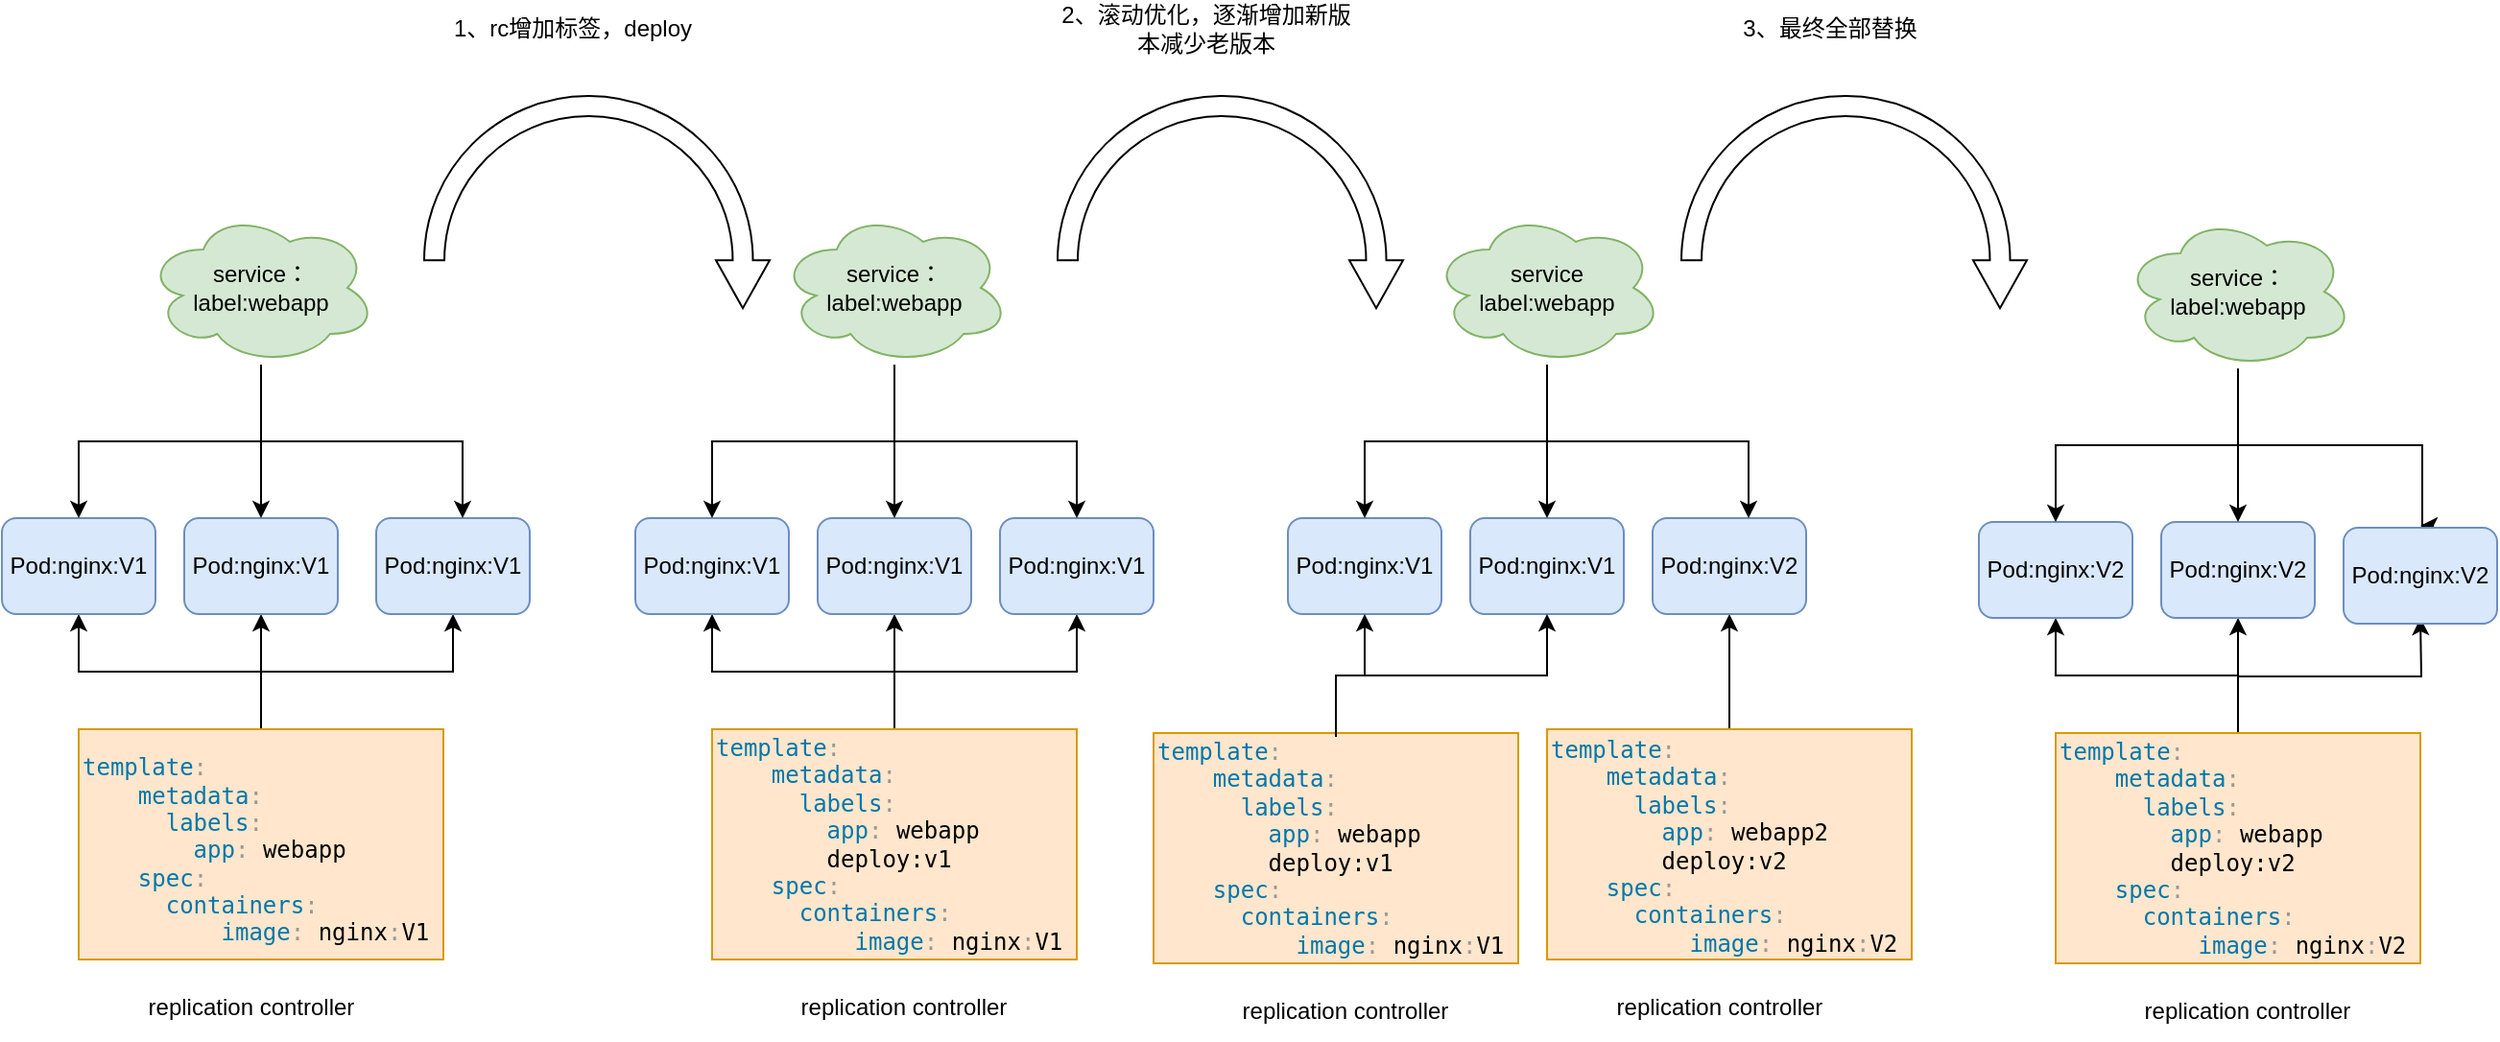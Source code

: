 <mxfile version="27.0.6">
  <diagram name="第 1 页" id="PcZX3PTZUjtZRj84sDk6">
    <mxGraphModel dx="1454" dy="936" grid="1" gridSize="10" guides="1" tooltips="1" connect="1" arrows="1" fold="1" page="0" pageScale="1" pageWidth="827" pageHeight="1169" math="0" shadow="0">
      <root>
        <mxCell id="0" />
        <mxCell id="1" parent="0" />
        <mxCell id="ffiExBi7iPwK-QHplg8S-1" style="edgeStyle=orthogonalEdgeStyle;rounded=0;orthogonalLoop=1;jettySize=auto;html=1;entryX=0.5;entryY=1;entryDx=0;entryDy=0;" edge="1" parent="1" source="ffiExBi7iPwK-QHplg8S-4" target="ffiExBi7iPwK-QHplg8S-7">
          <mxGeometry relative="1" as="geometry" />
        </mxCell>
        <mxCell id="ffiExBi7iPwK-QHplg8S-2" style="edgeStyle=orthogonalEdgeStyle;rounded=0;orthogonalLoop=1;jettySize=auto;html=1;entryX=0.5;entryY=1;entryDx=0;entryDy=0;" edge="1" parent="1" source="ffiExBi7iPwK-QHplg8S-4" target="ffiExBi7iPwK-QHplg8S-8">
          <mxGeometry relative="1" as="geometry" />
        </mxCell>
        <mxCell id="ffiExBi7iPwK-QHplg8S-3" style="edgeStyle=orthogonalEdgeStyle;rounded=0;orthogonalLoop=1;jettySize=auto;html=1;entryX=0.5;entryY=1;entryDx=0;entryDy=0;" edge="1" parent="1" source="ffiExBi7iPwK-QHplg8S-4" target="ffiExBi7iPwK-QHplg8S-9">
          <mxGeometry relative="1" as="geometry" />
        </mxCell>
        <mxCell id="ffiExBi7iPwK-QHplg8S-4" value="" style="rounded=0;whiteSpace=wrap;html=1;fillColor=#ffe6cc;strokeColor=#d79b00;" vertex="1" parent="1">
          <mxGeometry x="350" y="640" width="190" height="120" as="geometry" />
        </mxCell>
        <mxCell id="ffiExBi7iPwK-QHplg8S-5" value="replication controller" style="text;html=1;align=center;verticalAlign=middle;whiteSpace=wrap;rounded=0;" vertex="1" parent="1">
          <mxGeometry x="380" y="770" width="120" height="30" as="geometry" />
        </mxCell>
        <mxCell id="ffiExBi7iPwK-QHplg8S-6" value="&lt;font&gt;&lt;span style=&quot;box-sizing: border-box; text-wrap-style: initial; word-break: break-word; font-family: Consolas, Monaco, &amp;quot;Andale Mono&amp;quot;, &amp;quot;Ubuntu Mono&amp;quot;, monospace; white-space-collapse: preserve;&quot;&gt;&lt;span style=&quot;box-sizing: border-box; text-wrap-style: initial; word-break: break-word; color: rgb(0, 119, 170);&quot; class=&quot;token key&quot;&gt;template&lt;/span&gt;&lt;span style=&quot;box-sizing: border-box; text-wrap-style: initial; word-break: break-word; color: rgb(153, 153, 153);&quot; class=&quot;token&quot;&gt;:&lt;/span&gt;&lt;span style=&quot;box-sizing: border-box; text-wrap-style: initial; word-break: break-word;&quot;&gt;                 &lt;/span&gt;&lt;span style=&quot;box-sizing: border-box; text-wrap-style: initial; word-break: break-word;&quot;&gt;&lt;br&gt;&lt;/span&gt;&lt;/span&gt;&lt;span style=&quot;box-sizing: border-box; text-wrap-style: initial; word-break: break-word; font-family: Consolas, Monaco, &amp;quot;Andale Mono&amp;quot;, &amp;quot;Ubuntu Mono&amp;quot;, monospace; white-space-collapse: preserve;&quot;&gt;&lt;span style=&quot;box-sizing: border-box; text-wrap-style: initial; word-break: break-word;&quot;&gt;    &lt;/span&gt;&lt;span style=&quot;box-sizing: border-box; text-wrap-style: initial; word-break: break-word; color: rgb(0, 119, 170);&quot; class=&quot;token key&quot;&gt;metadata&lt;/span&gt;&lt;span style=&quot;box-sizing: border-box; text-wrap-style: initial; word-break: break-word; color: rgb(153, 153, 153);&quot; class=&quot;token&quot;&gt;:&lt;/span&gt;&lt;span style=&quot;box-sizing: border-box; text-wrap-style: initial; word-break: break-word;&quot;&gt;&lt;br&gt;&lt;/span&gt;&lt;/span&gt;&lt;span style=&quot;box-sizing: border-box; text-wrap-style: initial; word-break: break-word; font-family: Consolas, Monaco, &amp;quot;Andale Mono&amp;quot;, &amp;quot;Ubuntu Mono&amp;quot;, monospace; white-space-collapse: preserve;&quot;&gt;&lt;span style=&quot;box-sizing: border-box; text-wrap-style: initial; word-break: break-word;&quot;&gt;      &lt;/span&gt;&lt;span style=&quot;box-sizing: border-box; text-wrap-style: initial; word-break: break-word; color: rgb(0, 119, 170);&quot; data-spm-anchor-id=&quot;60902afd.2ef5001f.0.i4.655a3d33Okxrpd&quot; class=&quot;token key&quot;&gt;labels&lt;/span&gt;&lt;span style=&quot;box-sizing: border-box; text-wrap-style: initial; word-break: break-word; color: rgb(153, 153, 153);&quot; class=&quot;token&quot;&gt;:&lt;/span&gt;&lt;span style=&quot;box-sizing: border-box; text-wrap-style: initial; word-break: break-word;&quot;&gt;&lt;br&gt;&lt;/span&gt;&lt;/span&gt;&lt;span style=&quot;box-sizing: border-box; text-wrap-style: initial; word-break: break-word; font-family: Consolas, Monaco, &amp;quot;Andale Mono&amp;quot;, &amp;quot;Ubuntu Mono&amp;quot;, monospace; white-space-collapse: preserve;&quot;&gt;&lt;span style=&quot;box-sizing: border-box; text-wrap-style: initial; word-break: break-word;&quot;&gt;        &lt;/span&gt;&lt;span style=&quot;box-sizing: border-box; text-wrap-style: initial; word-break: break-word; color: rgb(0, 119, 170);&quot; class=&quot;token key&quot;&gt;app&lt;/span&gt;&lt;span style=&quot;box-sizing: border-box; text-wrap-style: initial; word-break: break-word; color: rgb(153, 153, 153);&quot; class=&quot;token&quot;&gt;:&lt;/span&gt;&lt;span style=&quot;box-sizing: border-box; text-wrap-style: initial; word-break: break-word;&quot;&gt; webapp       &lt;/span&gt;&lt;span style=&quot;box-sizing: border-box; text-wrap-style: initial; word-break: break-word;&quot;&gt;&lt;br&gt;&lt;/span&gt;&lt;/span&gt;&lt;span style=&quot;box-sizing: border-box; text-wrap-style: initial; word-break: break-word; font-family: Consolas, Monaco, &amp;quot;Andale Mono&amp;quot;, &amp;quot;Ubuntu Mono&amp;quot;, monospace; white-space-collapse: preserve;&quot;&gt;&lt;span style=&quot;box-sizing: border-box; text-wrap-style: initial; word-break: break-word;&quot;&gt;    &lt;/span&gt;&lt;span style=&quot;box-sizing: border-box; text-wrap-style: initial; word-break: break-word; color: rgb(0, 119, 170);&quot; class=&quot;token key&quot;&gt;spec&lt;/span&gt;&lt;span style=&quot;box-sizing: border-box; text-wrap-style: initial; word-break: break-word; color: rgb(153, 153, 153);&quot; class=&quot;token&quot;&gt;:&lt;/span&gt;&lt;span style=&quot;box-sizing: border-box; text-wrap-style: initial; word-break: break-word;&quot;&gt;&lt;br&gt;&lt;/span&gt;&lt;/span&gt;&lt;span style=&quot;box-sizing: border-box; text-wrap-style: initial; word-break: break-word; font-family: Consolas, Monaco, &amp;quot;Andale Mono&amp;quot;, &amp;quot;Ubuntu Mono&amp;quot;, monospace; white-space-collapse: preserve;&quot;&gt;&lt;span style=&quot;box-sizing: border-box; text-wrap-style: initial; word-break: break-word;&quot;&gt;      &lt;/span&gt;&lt;span style=&quot;box-sizing: border-box; text-wrap-style: initial; word-break: break-word; color: rgb(0, 119, 170);&quot; class=&quot;token key&quot;&gt;containers&lt;/span&gt;&lt;span style=&quot;box-sizing: border-box; text-wrap-style: initial; word-break: break-word; color: rgb(153, 153, 153);&quot; class=&quot;token&quot;&gt;:&lt;/span&gt;&lt;/span&gt;&lt;span style=&quot;box-sizing: border-box; text-wrap-style: initial; word-break: break-word; font-family: Consolas, Monaco, &amp;quot;Andale Mono&amp;quot;, &amp;quot;Ubuntu Mono&amp;quot;, monospace; white-space-collapse: preserve;&quot;&gt;&lt;span style=&quot;box-sizing: border-box; text-wrap-style: initial; word-break: break-word;&quot;&gt;&lt;br&gt;&lt;div style=&quot;&quot;&gt;&lt;span style=&quot;color: light-dark(rgb(0, 0, 0), rgb(255, 255, 255)); box-sizing: border-box; text-wrap-style: initial; word-break: break-word;&quot;&gt;          &lt;/span&gt;&lt;span style=&quot;box-sizing: border-box; text-wrap-style: initial; word-break: break-word; color: rgb(0, 119, 170);&quot; class=&quot;token key&quot;&gt;image&lt;/span&gt;&lt;span style=&quot;box-sizing: border-box; text-wrap-style: initial; word-break: break-word; color: rgb(153, 153, 153);&quot; class=&quot;token&quot;&gt;:&lt;/span&gt;&lt;span style=&quot;color: light-dark(rgb(0, 0, 0), rgb(255, 255, 255)); box-sizing: border-box; text-wrap-style: initial; word-break: break-word;&quot;&gt; nginx&lt;/span&gt;&lt;span style=&quot;box-sizing: border-box; text-wrap-style: initial; word-break: break-word; color: rgb(153, 153, 153);&quot; class=&quot;token&quot;&gt;:&lt;/span&gt;&lt;span style=&quot;color: light-dark(rgb(0, 0, 0), rgb(255, 255, 255)); box-sizing: border-box; text-wrap-style: initial; word-break: break-word;&quot;&gt;V1&lt;/span&gt;&lt;/div&gt;&lt;/span&gt;&lt;/span&gt;&lt;/font&gt;" style="text;html=1;align=left;verticalAlign=middle;whiteSpace=wrap;rounded=0;" vertex="1" parent="1">
          <mxGeometry x="350" y="645" width="190" height="115" as="geometry" />
        </mxCell>
        <mxCell id="ffiExBi7iPwK-QHplg8S-7" value="Pod:nginx:V1" style="rounded=1;whiteSpace=wrap;html=1;fillColor=#dae8fc;strokeColor=#6c8ebf;" vertex="1" parent="1">
          <mxGeometry x="310" y="530" width="80" height="50" as="geometry" />
        </mxCell>
        <mxCell id="ffiExBi7iPwK-QHplg8S-8" value="Pod:nginx:V1" style="rounded=1;whiteSpace=wrap;html=1;fillColor=#dae8fc;strokeColor=#6c8ebf;" vertex="1" parent="1">
          <mxGeometry x="405" y="530" width="80" height="50" as="geometry" />
        </mxCell>
        <mxCell id="ffiExBi7iPwK-QHplg8S-9" value="Pod:nginx:V1" style="rounded=1;whiteSpace=wrap;html=1;fillColor=#dae8fc;strokeColor=#6c8ebf;" vertex="1" parent="1">
          <mxGeometry x="505" y="530" width="80" height="50" as="geometry" />
        </mxCell>
        <mxCell id="ffiExBi7iPwK-QHplg8S-10" style="edgeStyle=orthogonalEdgeStyle;rounded=0;orthogonalLoop=1;jettySize=auto;html=1;entryX=0.5;entryY=0;entryDx=0;entryDy=0;" edge="1" parent="1" source="ffiExBi7iPwK-QHplg8S-13" target="ffiExBi7iPwK-QHplg8S-7">
          <mxGeometry relative="1" as="geometry" />
        </mxCell>
        <mxCell id="ffiExBi7iPwK-QHplg8S-11" style="edgeStyle=orthogonalEdgeStyle;rounded=0;orthogonalLoop=1;jettySize=auto;html=1;entryX=0.5;entryY=0;entryDx=0;entryDy=0;" edge="1" parent="1" source="ffiExBi7iPwK-QHplg8S-13" target="ffiExBi7iPwK-QHplg8S-8">
          <mxGeometry relative="1" as="geometry" />
        </mxCell>
        <mxCell id="ffiExBi7iPwK-QHplg8S-12" style="edgeStyle=orthogonalEdgeStyle;rounded=0;orthogonalLoop=1;jettySize=auto;html=1;" edge="1" parent="1" source="ffiExBi7iPwK-QHplg8S-13" target="ffiExBi7iPwK-QHplg8S-9">
          <mxGeometry relative="1" as="geometry">
            <Array as="points">
              <mxPoint x="445" y="490" />
              <mxPoint x="550" y="490" />
            </Array>
          </mxGeometry>
        </mxCell>
        <mxCell id="ffiExBi7iPwK-QHplg8S-13" value="service：&lt;div&gt;label:webapp&lt;/div&gt;" style="ellipse;shape=cloud;whiteSpace=wrap;html=1;fillColor=#d5e8d4;strokeColor=#82b366;" vertex="1" parent="1">
          <mxGeometry x="385" y="370" width="120" height="80" as="geometry" />
        </mxCell>
        <mxCell id="ffiExBi7iPwK-QHplg8S-14" style="edgeStyle=orthogonalEdgeStyle;rounded=0;orthogonalLoop=1;jettySize=auto;html=1;entryX=0.5;entryY=1;entryDx=0;entryDy=0;" edge="1" parent="1" source="ffiExBi7iPwK-QHplg8S-17" target="ffiExBi7iPwK-QHplg8S-20">
          <mxGeometry relative="1" as="geometry" />
        </mxCell>
        <mxCell id="ffiExBi7iPwK-QHplg8S-15" style="edgeStyle=orthogonalEdgeStyle;rounded=0;orthogonalLoop=1;jettySize=auto;html=1;entryX=0.5;entryY=1;entryDx=0;entryDy=0;" edge="1" parent="1" source="ffiExBi7iPwK-QHplg8S-17" target="ffiExBi7iPwK-QHplg8S-21">
          <mxGeometry relative="1" as="geometry" />
        </mxCell>
        <mxCell id="ffiExBi7iPwK-QHplg8S-16" style="edgeStyle=orthogonalEdgeStyle;rounded=0;orthogonalLoop=1;jettySize=auto;html=1;entryX=0.5;entryY=1;entryDx=0;entryDy=0;" edge="1" parent="1" source="ffiExBi7iPwK-QHplg8S-17" target="ffiExBi7iPwK-QHplg8S-22">
          <mxGeometry relative="1" as="geometry" />
        </mxCell>
        <mxCell id="ffiExBi7iPwK-QHplg8S-17" value="" style="rounded=0;whiteSpace=wrap;html=1;fillColor=#ffe6cc;strokeColor=#d79b00;" vertex="1" parent="1">
          <mxGeometry x="680" y="640" width="190" height="120" as="geometry" />
        </mxCell>
        <mxCell id="ffiExBi7iPwK-QHplg8S-18" value="replication controller" style="text;html=1;align=center;verticalAlign=middle;whiteSpace=wrap;rounded=0;" vertex="1" parent="1">
          <mxGeometry x="720" y="770" width="120" height="30" as="geometry" />
        </mxCell>
        <mxCell id="ffiExBi7iPwK-QHplg8S-19" value="&lt;font&gt;&lt;span style=&quot;box-sizing: border-box; text-wrap-style: initial; word-break: break-word; font-family: Consolas, Monaco, &amp;quot;Andale Mono&amp;quot;, &amp;quot;Ubuntu Mono&amp;quot;, monospace; white-space-collapse: preserve;&quot;&gt;&lt;span style=&quot;box-sizing: border-box; text-wrap-style: initial; word-break: break-word; color: rgb(0, 119, 170);&quot; class=&quot;token key&quot;&gt;template&lt;/span&gt;&lt;span style=&quot;box-sizing: border-box; text-wrap-style: initial; word-break: break-word; color: rgb(153, 153, 153);&quot; class=&quot;token&quot;&gt;:&lt;/span&gt;&lt;span style=&quot;box-sizing: border-box; text-wrap-style: initial; word-break: break-word;&quot;&gt;                 &lt;/span&gt;&lt;span style=&quot;box-sizing: border-box; text-wrap-style: initial; word-break: break-word;&quot;&gt;&lt;br&gt;&lt;/span&gt;&lt;/span&gt;&lt;span style=&quot;box-sizing: border-box; text-wrap-style: initial; word-break: break-word; font-family: Consolas, Monaco, &amp;quot;Andale Mono&amp;quot;, &amp;quot;Ubuntu Mono&amp;quot;, monospace; white-space-collapse: preserve;&quot;&gt;&lt;span style=&quot;box-sizing: border-box; text-wrap-style: initial; word-break: break-word;&quot;&gt;    &lt;/span&gt;&lt;span style=&quot;box-sizing: border-box; text-wrap-style: initial; word-break: break-word; color: rgb(0, 119, 170);&quot; class=&quot;token key&quot;&gt;metadata&lt;/span&gt;&lt;span style=&quot;box-sizing: border-box; text-wrap-style: initial; word-break: break-word; color: rgb(153, 153, 153);&quot; class=&quot;token&quot;&gt;:&lt;/span&gt;&lt;span style=&quot;box-sizing: border-box; text-wrap-style: initial; word-break: break-word;&quot;&gt;&lt;br&gt;&lt;/span&gt;&lt;/span&gt;&lt;span style=&quot;box-sizing: border-box; text-wrap-style: initial; word-break: break-word; font-family: Consolas, Monaco, &amp;quot;Andale Mono&amp;quot;, &amp;quot;Ubuntu Mono&amp;quot;, monospace; white-space-collapse: preserve;&quot;&gt;&lt;span style=&quot;box-sizing: border-box; text-wrap-style: initial; word-break: break-word;&quot;&gt;      &lt;/span&gt;&lt;span style=&quot;box-sizing: border-box; text-wrap-style: initial; word-break: break-word; color: rgb(0, 119, 170);&quot; data-spm-anchor-id=&quot;60902afd.2ef5001f.0.i4.655a3d33Okxrpd&quot; class=&quot;token key&quot;&gt;labels&lt;/span&gt;&lt;span style=&quot;box-sizing: border-box; text-wrap-style: initial; word-break: break-word; color: rgb(153, 153, 153);&quot; class=&quot;token&quot;&gt;:&lt;/span&gt;&lt;span style=&quot;box-sizing: border-box; text-wrap-style: initial; word-break: break-word;&quot;&gt;&lt;br&gt;&lt;/span&gt;&lt;/span&gt;&lt;span style=&quot;box-sizing: border-box; text-wrap-style: initial; word-break: break-word; font-family: Consolas, Monaco, &amp;quot;Andale Mono&amp;quot;, &amp;quot;Ubuntu Mono&amp;quot;, monospace; white-space-collapse: preserve;&quot;&gt;&lt;span style=&quot;box-sizing: border-box; text-wrap-style: initial; word-break: break-word;&quot;&gt;        &lt;/span&gt;&lt;span style=&quot;box-sizing: border-box; text-wrap-style: initial; word-break: break-word; color: rgb(0, 119, 170);&quot; class=&quot;token key&quot;&gt;app&lt;/span&gt;&lt;span style=&quot;box-sizing: border-box; text-wrap-style: initial; word-break: break-word; color: rgb(153, 153, 153);&quot; class=&quot;token&quot;&gt;:&lt;/span&gt;&lt;span style=&quot;box-sizing: border-box; text-wrap-style: initial; word-break: break-word;&quot;&gt; webapp&lt;/span&gt;&lt;/span&gt;&lt;/font&gt;&lt;div&gt;&lt;font&gt;&lt;span style=&quot;box-sizing: border-box; text-wrap-style: initial; word-break: break-word; font-family: Consolas, Monaco, &amp;quot;Andale Mono&amp;quot;, &amp;quot;Ubuntu Mono&amp;quot;, monospace; white-space-collapse: preserve;&quot;&gt;&lt;span style=&quot;box-sizing: border-box; text-wrap-style: initial; word-break: break-word;&quot;&gt;&lt;span style=&quot;white-space: pre;&quot;&gt;&#x9;&lt;/span&gt;deploy:v1       &lt;/span&gt;&lt;span style=&quot;box-sizing: border-box; text-wrap-style: initial; word-break: break-word;&quot;&gt;&lt;br&gt;&lt;/span&gt;&lt;/span&gt;&lt;span style=&quot;box-sizing: border-box; text-wrap-style: initial; word-break: break-word; font-family: Consolas, Monaco, &amp;quot;Andale Mono&amp;quot;, &amp;quot;Ubuntu Mono&amp;quot;, monospace; white-space-collapse: preserve;&quot;&gt;&lt;span style=&quot;box-sizing: border-box; text-wrap-style: initial; word-break: break-word;&quot;&gt;    &lt;/span&gt;&lt;span style=&quot;box-sizing: border-box; text-wrap-style: initial; word-break: break-word; color: rgb(0, 119, 170);&quot; class=&quot;token key&quot;&gt;spec&lt;/span&gt;&lt;span style=&quot;box-sizing: border-box; text-wrap-style: initial; word-break: break-word; color: rgb(153, 153, 153);&quot; class=&quot;token&quot;&gt;:&lt;/span&gt;&lt;span style=&quot;box-sizing: border-box; text-wrap-style: initial; word-break: break-word;&quot;&gt;&lt;br&gt;&lt;/span&gt;&lt;/span&gt;&lt;span style=&quot;box-sizing: border-box; text-wrap-style: initial; word-break: break-word; font-family: Consolas, Monaco, &amp;quot;Andale Mono&amp;quot;, &amp;quot;Ubuntu Mono&amp;quot;, monospace; white-space-collapse: preserve;&quot;&gt;&lt;span style=&quot;box-sizing: border-box; text-wrap-style: initial; word-break: break-word;&quot;&gt;      &lt;/span&gt;&lt;span style=&quot;box-sizing: border-box; text-wrap-style: initial; word-break: break-word; color: rgb(0, 119, 170);&quot; class=&quot;token key&quot;&gt;containers&lt;/span&gt;&lt;span style=&quot;box-sizing: border-box; text-wrap-style: initial; word-break: break-word; color: rgb(153, 153, 153);&quot; class=&quot;token&quot;&gt;:&lt;/span&gt;&lt;/span&gt;&lt;span style=&quot;box-sizing: border-box; text-wrap-style: initial; word-break: break-word; font-family: Consolas, Monaco, &amp;quot;Andale Mono&amp;quot;, &amp;quot;Ubuntu Mono&amp;quot;, monospace; white-space-collapse: preserve;&quot;&gt;&lt;span style=&quot;box-sizing: border-box; text-wrap-style: initial; word-break: break-word;&quot;&gt;&lt;br&gt;&lt;div style=&quot;&quot;&gt;&lt;span style=&quot;color: light-dark(rgb(0, 0, 0), rgb(255, 255, 255)); box-sizing: border-box; text-wrap-style: initial; word-break: break-word;&quot;&gt;          &lt;/span&gt;&lt;span style=&quot;box-sizing: border-box; text-wrap-style: initial; word-break: break-word; color: rgb(0, 119, 170);&quot; class=&quot;token key&quot;&gt;image&lt;/span&gt;&lt;span style=&quot;box-sizing: border-box; text-wrap-style: initial; word-break: break-word; color: rgb(153, 153, 153);&quot; class=&quot;token&quot;&gt;:&lt;/span&gt;&lt;span style=&quot;color: light-dark(rgb(0, 0, 0), rgb(255, 255, 255)); box-sizing: border-box; text-wrap-style: initial; word-break: break-word;&quot;&gt; nginx&lt;/span&gt;&lt;span style=&quot;box-sizing: border-box; text-wrap-style: initial; word-break: break-word; color: rgb(153, 153, 153);&quot; class=&quot;token&quot;&gt;:&lt;/span&gt;&lt;span style=&quot;color: light-dark(rgb(0, 0, 0), rgb(255, 255, 255)); box-sizing: border-box; text-wrap-style: initial; word-break: break-word;&quot;&gt;V1&lt;/span&gt;&lt;/div&gt;&lt;/span&gt;&lt;/span&gt;&lt;/font&gt;&lt;/div&gt;" style="text;html=1;align=left;verticalAlign=middle;whiteSpace=wrap;rounded=0;" vertex="1" parent="1">
          <mxGeometry x="680" y="642" width="190" height="115" as="geometry" />
        </mxCell>
        <mxCell id="ffiExBi7iPwK-QHplg8S-20" value="Pod:nginx:V1" style="rounded=1;whiteSpace=wrap;html=1;fillColor=#dae8fc;strokeColor=#6c8ebf;" vertex="1" parent="1">
          <mxGeometry x="640" y="530" width="80" height="50" as="geometry" />
        </mxCell>
        <mxCell id="ffiExBi7iPwK-QHplg8S-21" value="Pod:nginx:V1" style="rounded=1;whiteSpace=wrap;html=1;fillColor=#dae8fc;strokeColor=#6c8ebf;" vertex="1" parent="1">
          <mxGeometry x="735" y="530" width="80" height="50" as="geometry" />
        </mxCell>
        <mxCell id="ffiExBi7iPwK-QHplg8S-22" value="Pod:nginx:V1" style="rounded=1;whiteSpace=wrap;html=1;fillColor=#dae8fc;strokeColor=#6c8ebf;" vertex="1" parent="1">
          <mxGeometry x="830" y="530" width="80" height="50" as="geometry" />
        </mxCell>
        <mxCell id="ffiExBi7iPwK-QHplg8S-25" style="edgeStyle=orthogonalEdgeStyle;rounded=0;orthogonalLoop=1;jettySize=auto;html=1;entryX=0.5;entryY=1;entryDx=0;entryDy=0;" edge="1" parent="1" source="ffiExBi7iPwK-QHplg8S-26" target="ffiExBi7iPwK-QHplg8S-31">
          <mxGeometry relative="1" as="geometry" />
        </mxCell>
        <mxCell id="ffiExBi7iPwK-QHplg8S-26" value="" style="rounded=0;whiteSpace=wrap;html=1;fillColor=#ffe6cc;strokeColor=#d79b00;" vertex="1" parent="1">
          <mxGeometry x="1115" y="640" width="190" height="120" as="geometry" />
        </mxCell>
        <mxCell id="ffiExBi7iPwK-QHplg8S-27" value="replication controller" style="text;html=1;align=center;verticalAlign=middle;whiteSpace=wrap;rounded=0;" vertex="1" parent="1">
          <mxGeometry x="1145" y="770" width="120" height="30" as="geometry" />
        </mxCell>
        <mxCell id="ffiExBi7iPwK-QHplg8S-28" value="&lt;font&gt;&lt;span style=&quot;box-sizing: border-box; text-wrap-style: initial; word-break: break-word; font-family: Consolas, Monaco, &amp;quot;Andale Mono&amp;quot;, &amp;quot;Ubuntu Mono&amp;quot;, monospace; white-space-collapse: preserve;&quot;&gt;&lt;span style=&quot;box-sizing: border-box; text-wrap-style: initial; word-break: break-word; color: rgb(0, 119, 170);&quot; class=&quot;token key&quot;&gt;template&lt;/span&gt;&lt;span style=&quot;box-sizing: border-box; text-wrap-style: initial; word-break: break-word; color: rgb(153, 153, 153);&quot; class=&quot;token&quot;&gt;:&lt;/span&gt;&lt;span style=&quot;box-sizing: border-box; text-wrap-style: initial; word-break: break-word;&quot;&gt;                 &lt;/span&gt;&lt;span style=&quot;box-sizing: border-box; text-wrap-style: initial; word-break: break-word;&quot;&gt;&lt;br&gt;&lt;/span&gt;&lt;/span&gt;&lt;span style=&quot;box-sizing: border-box; text-wrap-style: initial; word-break: break-word; font-family: Consolas, Monaco, &amp;quot;Andale Mono&amp;quot;, &amp;quot;Ubuntu Mono&amp;quot;, monospace; white-space-collapse: preserve;&quot;&gt;&lt;span style=&quot;box-sizing: border-box; text-wrap-style: initial; word-break: break-word;&quot;&gt;    &lt;/span&gt;&lt;span style=&quot;box-sizing: border-box; text-wrap-style: initial; word-break: break-word; color: rgb(0, 119, 170);&quot; class=&quot;token key&quot;&gt;metadata&lt;/span&gt;&lt;span style=&quot;box-sizing: border-box; text-wrap-style: initial; word-break: break-word; color: rgb(153, 153, 153);&quot; class=&quot;token&quot;&gt;:&lt;/span&gt;&lt;span style=&quot;box-sizing: border-box; text-wrap-style: initial; word-break: break-word;&quot;&gt;&lt;br&gt;&lt;/span&gt;&lt;/span&gt;&lt;span style=&quot;box-sizing: border-box; text-wrap-style: initial; word-break: break-word; font-family: Consolas, Monaco, &amp;quot;Andale Mono&amp;quot;, &amp;quot;Ubuntu Mono&amp;quot;, monospace; white-space-collapse: preserve;&quot;&gt;&lt;span style=&quot;box-sizing: border-box; text-wrap-style: initial; word-break: break-word;&quot;&gt;      &lt;/span&gt;&lt;span style=&quot;box-sizing: border-box; text-wrap-style: initial; word-break: break-word; color: rgb(0, 119, 170);&quot; data-spm-anchor-id=&quot;60902afd.2ef5001f.0.i4.655a3d33Okxrpd&quot; class=&quot;token key&quot;&gt;labels&lt;/span&gt;&lt;span style=&quot;box-sizing: border-box; text-wrap-style: initial; word-break: break-word; color: rgb(153, 153, 153);&quot; class=&quot;token&quot;&gt;:&lt;/span&gt;&lt;span style=&quot;box-sizing: border-box; text-wrap-style: initial; word-break: break-word;&quot;&gt;&lt;br&gt;&lt;/span&gt;&lt;/span&gt;&lt;span style=&quot;box-sizing: border-box; text-wrap-style: initial; word-break: break-word; font-family: Consolas, Monaco, &amp;quot;Andale Mono&amp;quot;, &amp;quot;Ubuntu Mono&amp;quot;, monospace; white-space-collapse: preserve;&quot;&gt;&lt;span style=&quot;box-sizing: border-box; text-wrap-style: initial; word-break: break-word;&quot;&gt;        &lt;/span&gt;&lt;span style=&quot;box-sizing: border-box; text-wrap-style: initial; word-break: break-word; color: rgb(0, 119, 170);&quot; class=&quot;token key&quot;&gt;app&lt;/span&gt;&lt;span style=&quot;box-sizing: border-box; text-wrap-style: initial; word-break: break-word; color: rgb(153, 153, 153);&quot; class=&quot;token&quot;&gt;:&lt;/span&gt;&lt;span style=&quot;box-sizing: border-box; text-wrap-style: initial; word-break: break-word;&quot;&gt; webapp2&lt;/span&gt;&lt;/span&gt;&lt;/font&gt;&lt;div&gt;&lt;font&gt;&lt;span style=&quot;box-sizing: border-box; text-wrap-style: initial; word-break: break-word; font-family: Consolas, Monaco, &amp;quot;Andale Mono&amp;quot;, &amp;quot;Ubuntu Mono&amp;quot;, monospace; white-space-collapse: preserve;&quot;&gt;&lt;span style=&quot;box-sizing: border-box; text-wrap-style: initial; word-break: break-word;&quot;&gt;&lt;span style=&quot;white-space: pre;&quot;&gt;&#x9;&lt;/span&gt;deploy:v2       &lt;/span&gt;&lt;span style=&quot;box-sizing: border-box; text-wrap-style: initial; word-break: break-word;&quot;&gt;&lt;br&gt;&lt;/span&gt;&lt;/span&gt;&lt;span style=&quot;box-sizing: border-box; text-wrap-style: initial; word-break: break-word; font-family: Consolas, Monaco, &amp;quot;Andale Mono&amp;quot;, &amp;quot;Ubuntu Mono&amp;quot;, monospace; white-space-collapse: preserve;&quot;&gt;&lt;span style=&quot;box-sizing: border-box; text-wrap-style: initial; word-break: break-word;&quot;&gt;    &lt;/span&gt;&lt;span style=&quot;box-sizing: border-box; text-wrap-style: initial; word-break: break-word; color: rgb(0, 119, 170);&quot; class=&quot;token key&quot;&gt;spec&lt;/span&gt;&lt;span style=&quot;box-sizing: border-box; text-wrap-style: initial; word-break: break-word; color: rgb(153, 153, 153);&quot; class=&quot;token&quot;&gt;:&lt;/span&gt;&lt;span style=&quot;box-sizing: border-box; text-wrap-style: initial; word-break: break-word;&quot;&gt;&lt;br&gt;&lt;/span&gt;&lt;/span&gt;&lt;span style=&quot;box-sizing: border-box; text-wrap-style: initial; word-break: break-word; font-family: Consolas, Monaco, &amp;quot;Andale Mono&amp;quot;, &amp;quot;Ubuntu Mono&amp;quot;, monospace; white-space-collapse: preserve;&quot;&gt;&lt;span style=&quot;box-sizing: border-box; text-wrap-style: initial; word-break: break-word;&quot;&gt;      &lt;/span&gt;&lt;span style=&quot;box-sizing: border-box; text-wrap-style: initial; word-break: break-word; color: rgb(0, 119, 170);&quot; class=&quot;token key&quot;&gt;containers&lt;/span&gt;&lt;span style=&quot;box-sizing: border-box; text-wrap-style: initial; word-break: break-word; color: rgb(153, 153, 153);&quot; class=&quot;token&quot;&gt;:&lt;/span&gt;&lt;/span&gt;&lt;span style=&quot;box-sizing: border-box; text-wrap-style: initial; word-break: break-word; font-family: Consolas, Monaco, &amp;quot;Andale Mono&amp;quot;, &amp;quot;Ubuntu Mono&amp;quot;, monospace; white-space-collapse: preserve;&quot;&gt;&lt;span style=&quot;box-sizing: border-box; text-wrap-style: initial; word-break: break-word;&quot;&gt;&lt;br&gt;&lt;div style=&quot;&quot;&gt;&lt;span style=&quot;color: light-dark(rgb(0, 0, 0), rgb(255, 255, 255)); box-sizing: border-box; text-wrap-style: initial; word-break: break-word;&quot;&gt;          &lt;/span&gt;&lt;span style=&quot;box-sizing: border-box; text-wrap-style: initial; word-break: break-word; color: rgb(0, 119, 170);&quot; class=&quot;token key&quot;&gt;image&lt;/span&gt;&lt;span style=&quot;box-sizing: border-box; text-wrap-style: initial; word-break: break-word; color: rgb(153, 153, 153);&quot; class=&quot;token&quot;&gt;:&lt;/span&gt;&lt;span style=&quot;color: light-dark(rgb(0, 0, 0), rgb(255, 255, 255)); box-sizing: border-box; text-wrap-style: initial; word-break: break-word;&quot;&gt; nginx&lt;/span&gt;&lt;span style=&quot;box-sizing: border-box; text-wrap-style: initial; word-break: break-word; color: rgb(153, 153, 153);&quot; class=&quot;token&quot;&gt;:&lt;/span&gt;&lt;span style=&quot;color: light-dark(rgb(0, 0, 0), rgb(255, 255, 255)); box-sizing: border-box; text-wrap-style: initial; word-break: break-word;&quot;&gt;V2&lt;/span&gt;&lt;/div&gt;&lt;/span&gt;&lt;/span&gt;&lt;/font&gt;&lt;/div&gt;" style="text;html=1;align=left;verticalAlign=middle;whiteSpace=wrap;rounded=0;" vertex="1" parent="1">
          <mxGeometry x="1115" y="643" width="190" height="115" as="geometry" />
        </mxCell>
        <mxCell id="ffiExBi7iPwK-QHplg8S-29" value="Pod:nginx:V1" style="rounded=1;whiteSpace=wrap;html=1;fillColor=#dae8fc;strokeColor=#6c8ebf;" vertex="1" parent="1">
          <mxGeometry x="980" y="530" width="80" height="50" as="geometry" />
        </mxCell>
        <mxCell id="ffiExBi7iPwK-QHplg8S-30" value="Pod:nginx:V1" style="rounded=1;whiteSpace=wrap;html=1;fillColor=#dae8fc;strokeColor=#6c8ebf;" vertex="1" parent="1">
          <mxGeometry x="1075" y="530" width="80" height="50" as="geometry" />
        </mxCell>
        <mxCell id="ffiExBi7iPwK-QHplg8S-31" value="Pod:nginx:V2" style="rounded=1;whiteSpace=wrap;html=1;fillColor=#dae8fc;strokeColor=#6c8ebf;" vertex="1" parent="1">
          <mxGeometry x="1170" y="530" width="80" height="50" as="geometry" />
        </mxCell>
        <mxCell id="ffiExBi7iPwK-QHplg8S-32" style="edgeStyle=orthogonalEdgeStyle;rounded=0;orthogonalLoop=1;jettySize=auto;html=1;entryX=0.5;entryY=0;entryDx=0;entryDy=0;" edge="1" parent="1" source="ffiExBi7iPwK-QHplg8S-35" target="ffiExBi7iPwK-QHplg8S-29">
          <mxGeometry relative="1" as="geometry" />
        </mxCell>
        <mxCell id="ffiExBi7iPwK-QHplg8S-33" style="edgeStyle=orthogonalEdgeStyle;rounded=0;orthogonalLoop=1;jettySize=auto;html=1;entryX=0.5;entryY=0;entryDx=0;entryDy=0;" edge="1" parent="1" source="ffiExBi7iPwK-QHplg8S-35" target="ffiExBi7iPwK-QHplg8S-30">
          <mxGeometry relative="1" as="geometry" />
        </mxCell>
        <mxCell id="ffiExBi7iPwK-QHplg8S-34" style="edgeStyle=orthogonalEdgeStyle;rounded=0;orthogonalLoop=1;jettySize=auto;html=1;" edge="1" parent="1" source="ffiExBi7iPwK-QHplg8S-35" target="ffiExBi7iPwK-QHplg8S-31">
          <mxGeometry relative="1" as="geometry">
            <Array as="points">
              <mxPoint x="1115" y="490" />
              <mxPoint x="1220" y="490" />
            </Array>
          </mxGeometry>
        </mxCell>
        <mxCell id="ffiExBi7iPwK-QHplg8S-35" value="service&lt;div&gt;label:webapp&lt;/div&gt;" style="ellipse;shape=cloud;whiteSpace=wrap;html=1;fillColor=#d5e8d4;strokeColor=#82b366;" vertex="1" parent="1">
          <mxGeometry x="1055" y="370" width="120" height="80" as="geometry" />
        </mxCell>
        <mxCell id="ffiExBi7iPwK-QHplg8S-45" value="" style="html=1;shadow=0;dashed=0;align=center;verticalAlign=middle;shape=mxgraph.arrows2.uTurnArrow;dy=5.26;arrowHead=28;dx2=25;direction=south;" vertex="1" parent="1">
          <mxGeometry x="530" y="310" width="180" height="20" as="geometry" />
        </mxCell>
        <mxCell id="ffiExBi7iPwK-QHplg8S-46" value="1、rc增加标签，deploy" style="text;html=1;align=center;verticalAlign=middle;whiteSpace=wrap;rounded=0;" vertex="1" parent="1">
          <mxGeometry x="530" y="260" width="155" height="30" as="geometry" />
        </mxCell>
        <mxCell id="ffiExBi7iPwK-QHplg8S-47" value="" style="html=1;shadow=0;dashed=0;align=center;verticalAlign=middle;shape=mxgraph.arrows2.uTurnArrow;dy=5.26;arrowHead=28;dx2=25;direction=south;" vertex="1" parent="1">
          <mxGeometry x="860" y="310" width="180" height="20" as="geometry" />
        </mxCell>
        <mxCell id="ffiExBi7iPwK-QHplg8S-48" value="2、滚动优化，逐渐增加新版本减少老版本" style="text;html=1;align=center;verticalAlign=middle;whiteSpace=wrap;rounded=0;" vertex="1" parent="1">
          <mxGeometry x="860" y="260" width="155" height="30" as="geometry" />
        </mxCell>
        <mxCell id="ffiExBi7iPwK-QHplg8S-49" value="" style="html=1;shadow=0;dashed=0;align=center;verticalAlign=middle;shape=mxgraph.arrows2.uTurnArrow;dy=5.26;arrowHead=28;dx2=25;direction=south;" vertex="1" parent="1">
          <mxGeometry x="1185" y="310" width="180" height="20" as="geometry" />
        </mxCell>
        <mxCell id="ffiExBi7iPwK-QHplg8S-50" value="3、最终全部替换" style="text;html=1;align=center;verticalAlign=middle;whiteSpace=wrap;rounded=0;" vertex="1" parent="1">
          <mxGeometry x="1185" y="260" width="155" height="30" as="geometry" />
        </mxCell>
        <mxCell id="ffiExBi7iPwK-QHplg8S-52" style="edgeStyle=orthogonalEdgeStyle;rounded=0;orthogonalLoop=1;jettySize=auto;html=1;" edge="1" parent="1" source="ffiExBi7iPwK-QHplg8S-51" target="ffiExBi7iPwK-QHplg8S-21">
          <mxGeometry relative="1" as="geometry" />
        </mxCell>
        <mxCell id="ffiExBi7iPwK-QHplg8S-53" style="edgeStyle=orthogonalEdgeStyle;rounded=0;orthogonalLoop=1;jettySize=auto;html=1;" edge="1" parent="1" source="ffiExBi7iPwK-QHplg8S-51" target="ffiExBi7iPwK-QHplg8S-20">
          <mxGeometry relative="1" as="geometry" />
        </mxCell>
        <mxCell id="ffiExBi7iPwK-QHplg8S-54" style="edgeStyle=orthogonalEdgeStyle;rounded=0;orthogonalLoop=1;jettySize=auto;html=1;" edge="1" parent="1" source="ffiExBi7iPwK-QHplg8S-51" target="ffiExBi7iPwK-QHplg8S-22">
          <mxGeometry relative="1" as="geometry" />
        </mxCell>
        <mxCell id="ffiExBi7iPwK-QHplg8S-51" value="service：&lt;div&gt;label:webapp&lt;/div&gt;" style="ellipse;shape=cloud;whiteSpace=wrap;html=1;fillColor=#d5e8d4;strokeColor=#82b366;" vertex="1" parent="1">
          <mxGeometry x="715" y="370" width="120" height="80" as="geometry" />
        </mxCell>
        <mxCell id="ffiExBi7iPwK-QHplg8S-55" value="" style="rounded=0;whiteSpace=wrap;html=1;fillColor=#ffe6cc;strokeColor=#d79b00;" vertex="1" parent="1">
          <mxGeometry x="910" y="642" width="190" height="120" as="geometry" />
        </mxCell>
        <mxCell id="ffiExBi7iPwK-QHplg8S-56" value="replication controller" style="text;html=1;align=center;verticalAlign=middle;whiteSpace=wrap;rounded=0;" vertex="1" parent="1">
          <mxGeometry x="950" y="772" width="120" height="30" as="geometry" />
        </mxCell>
        <mxCell id="ffiExBi7iPwK-QHplg8S-58" style="edgeStyle=orthogonalEdgeStyle;rounded=0;orthogonalLoop=1;jettySize=auto;html=1;entryX=0.5;entryY=1;entryDx=0;entryDy=0;" edge="1" parent="1" source="ffiExBi7iPwK-QHplg8S-57" target="ffiExBi7iPwK-QHplg8S-29">
          <mxGeometry relative="1" as="geometry" />
        </mxCell>
        <mxCell id="ffiExBi7iPwK-QHplg8S-59" style="edgeStyle=orthogonalEdgeStyle;rounded=0;orthogonalLoop=1;jettySize=auto;html=1;entryX=0.5;entryY=1;entryDx=0;entryDy=0;" edge="1" parent="1" source="ffiExBi7iPwK-QHplg8S-57" target="ffiExBi7iPwK-QHplg8S-30">
          <mxGeometry relative="1" as="geometry" />
        </mxCell>
        <mxCell id="ffiExBi7iPwK-QHplg8S-57" value="&lt;font&gt;&lt;span style=&quot;box-sizing: border-box; text-wrap-style: initial; word-break: break-word; font-family: Consolas, Monaco, &amp;quot;Andale Mono&amp;quot;, &amp;quot;Ubuntu Mono&amp;quot;, monospace; white-space-collapse: preserve;&quot;&gt;&lt;span style=&quot;box-sizing: border-box; text-wrap-style: initial; word-break: break-word; color: rgb(0, 119, 170);&quot; class=&quot;token key&quot;&gt;template&lt;/span&gt;&lt;span style=&quot;box-sizing: border-box; text-wrap-style: initial; word-break: break-word; color: rgb(153, 153, 153);&quot; class=&quot;token&quot;&gt;:&lt;/span&gt;&lt;span style=&quot;box-sizing: border-box; text-wrap-style: initial; word-break: break-word;&quot;&gt;                 &lt;/span&gt;&lt;span style=&quot;box-sizing: border-box; text-wrap-style: initial; word-break: break-word;&quot;&gt;&lt;br&gt;&lt;/span&gt;&lt;/span&gt;&lt;span style=&quot;box-sizing: border-box; text-wrap-style: initial; word-break: break-word; font-family: Consolas, Monaco, &amp;quot;Andale Mono&amp;quot;, &amp;quot;Ubuntu Mono&amp;quot;, monospace; white-space-collapse: preserve;&quot;&gt;&lt;span style=&quot;box-sizing: border-box; text-wrap-style: initial; word-break: break-word;&quot;&gt;    &lt;/span&gt;&lt;span style=&quot;box-sizing: border-box; text-wrap-style: initial; word-break: break-word; color: rgb(0, 119, 170);&quot; class=&quot;token key&quot;&gt;metadata&lt;/span&gt;&lt;span style=&quot;box-sizing: border-box; text-wrap-style: initial; word-break: break-word; color: rgb(153, 153, 153);&quot; class=&quot;token&quot;&gt;:&lt;/span&gt;&lt;span style=&quot;box-sizing: border-box; text-wrap-style: initial; word-break: break-word;&quot;&gt;&lt;br&gt;&lt;/span&gt;&lt;/span&gt;&lt;span style=&quot;box-sizing: border-box; text-wrap-style: initial; word-break: break-word; font-family: Consolas, Monaco, &amp;quot;Andale Mono&amp;quot;, &amp;quot;Ubuntu Mono&amp;quot;, monospace; white-space-collapse: preserve;&quot;&gt;&lt;span style=&quot;box-sizing: border-box; text-wrap-style: initial; word-break: break-word;&quot;&gt;      &lt;/span&gt;&lt;span style=&quot;box-sizing: border-box; text-wrap-style: initial; word-break: break-word; color: rgb(0, 119, 170);&quot; data-spm-anchor-id=&quot;60902afd.2ef5001f.0.i4.655a3d33Okxrpd&quot; class=&quot;token key&quot;&gt;labels&lt;/span&gt;&lt;span style=&quot;box-sizing: border-box; text-wrap-style: initial; word-break: break-word; color: rgb(153, 153, 153);&quot; class=&quot;token&quot;&gt;:&lt;/span&gt;&lt;span style=&quot;box-sizing: border-box; text-wrap-style: initial; word-break: break-word;&quot;&gt;&lt;br&gt;&lt;/span&gt;&lt;/span&gt;&lt;span style=&quot;box-sizing: border-box; text-wrap-style: initial; word-break: break-word; font-family: Consolas, Monaco, &amp;quot;Andale Mono&amp;quot;, &amp;quot;Ubuntu Mono&amp;quot;, monospace; white-space-collapse: preserve;&quot;&gt;&lt;span style=&quot;box-sizing: border-box; text-wrap-style: initial; word-break: break-word;&quot;&gt;        &lt;/span&gt;&lt;span style=&quot;box-sizing: border-box; text-wrap-style: initial; word-break: break-word; color: rgb(0, 119, 170);&quot; class=&quot;token key&quot;&gt;app&lt;/span&gt;&lt;span style=&quot;box-sizing: border-box; text-wrap-style: initial; word-break: break-word; color: rgb(153, 153, 153);&quot; class=&quot;token&quot;&gt;:&lt;/span&gt;&lt;span style=&quot;box-sizing: border-box; text-wrap-style: initial; word-break: break-word;&quot;&gt; webapp&lt;/span&gt;&lt;/span&gt;&lt;/font&gt;&lt;div&gt;&lt;font&gt;&lt;span style=&quot;box-sizing: border-box; text-wrap-style: initial; word-break: break-word; font-family: Consolas, Monaco, &amp;quot;Andale Mono&amp;quot;, &amp;quot;Ubuntu Mono&amp;quot;, monospace; white-space-collapse: preserve;&quot;&gt;&lt;span style=&quot;box-sizing: border-box; text-wrap-style: initial; word-break: break-word;&quot;&gt;&lt;span style=&quot;white-space: pre;&quot;&gt;&#x9;&lt;/span&gt;deploy:v1       &lt;/span&gt;&lt;span style=&quot;box-sizing: border-box; text-wrap-style: initial; word-break: break-word;&quot;&gt;&lt;br&gt;&lt;/span&gt;&lt;/span&gt;&lt;span style=&quot;box-sizing: border-box; text-wrap-style: initial; word-break: break-word; font-family: Consolas, Monaco, &amp;quot;Andale Mono&amp;quot;, &amp;quot;Ubuntu Mono&amp;quot;, monospace; white-space-collapse: preserve;&quot;&gt;&lt;span style=&quot;box-sizing: border-box; text-wrap-style: initial; word-break: break-word;&quot;&gt;    &lt;/span&gt;&lt;span style=&quot;box-sizing: border-box; text-wrap-style: initial; word-break: break-word; color: rgb(0, 119, 170);&quot; class=&quot;token key&quot;&gt;spec&lt;/span&gt;&lt;span style=&quot;box-sizing: border-box; text-wrap-style: initial; word-break: break-word; color: rgb(153, 153, 153);&quot; class=&quot;token&quot;&gt;:&lt;/span&gt;&lt;span style=&quot;box-sizing: border-box; text-wrap-style: initial; word-break: break-word;&quot;&gt;&lt;br&gt;&lt;/span&gt;&lt;/span&gt;&lt;span style=&quot;box-sizing: border-box; text-wrap-style: initial; word-break: break-word; font-family: Consolas, Monaco, &amp;quot;Andale Mono&amp;quot;, &amp;quot;Ubuntu Mono&amp;quot;, monospace; white-space-collapse: preserve;&quot;&gt;&lt;span style=&quot;box-sizing: border-box; text-wrap-style: initial; word-break: break-word;&quot;&gt;      &lt;/span&gt;&lt;span style=&quot;box-sizing: border-box; text-wrap-style: initial; word-break: break-word; color: rgb(0, 119, 170);&quot; class=&quot;token key&quot;&gt;containers&lt;/span&gt;&lt;span style=&quot;box-sizing: border-box; text-wrap-style: initial; word-break: break-word; color: rgb(153, 153, 153);&quot; class=&quot;token&quot;&gt;:&lt;/span&gt;&lt;/span&gt;&lt;span style=&quot;box-sizing: border-box; text-wrap-style: initial; word-break: break-word; font-family: Consolas, Monaco, &amp;quot;Andale Mono&amp;quot;, &amp;quot;Ubuntu Mono&amp;quot;, monospace; white-space-collapse: preserve;&quot;&gt;&lt;span style=&quot;box-sizing: border-box; text-wrap-style: initial; word-break: break-word;&quot;&gt;&lt;br&gt;&lt;div style=&quot;&quot;&gt;&lt;span style=&quot;color: light-dark(rgb(0, 0, 0), rgb(255, 255, 255)); box-sizing: border-box; text-wrap-style: initial; word-break: break-word;&quot;&gt;          &lt;/span&gt;&lt;span style=&quot;box-sizing: border-box; text-wrap-style: initial; word-break: break-word; color: rgb(0, 119, 170);&quot; class=&quot;token key&quot;&gt;image&lt;/span&gt;&lt;span style=&quot;box-sizing: border-box; text-wrap-style: initial; word-break: break-word; color: rgb(153, 153, 153);&quot; class=&quot;token&quot;&gt;:&lt;/span&gt;&lt;span style=&quot;color: light-dark(rgb(0, 0, 0), rgb(255, 255, 255)); box-sizing: border-box; text-wrap-style: initial; word-break: break-word;&quot;&gt; nginx&lt;/span&gt;&lt;span style=&quot;box-sizing: border-box; text-wrap-style: initial; word-break: break-word; color: rgb(153, 153, 153);&quot; class=&quot;token&quot;&gt;:&lt;/span&gt;&lt;span style=&quot;color: light-dark(rgb(0, 0, 0), rgb(255, 255, 255)); box-sizing: border-box; text-wrap-style: initial; word-break: break-word;&quot;&gt;V1&lt;/span&gt;&lt;/div&gt;&lt;/span&gt;&lt;/span&gt;&lt;/font&gt;&lt;/div&gt;" style="text;html=1;align=left;verticalAlign=middle;whiteSpace=wrap;rounded=0;" vertex="1" parent="1">
          <mxGeometry x="910" y="644" width="190" height="115" as="geometry" />
        </mxCell>
        <mxCell id="ffiExBi7iPwK-QHplg8S-60" style="edgeStyle=orthogonalEdgeStyle;rounded=0;orthogonalLoop=1;jettySize=auto;html=1;entryX=0.5;entryY=1;entryDx=0;entryDy=0;" edge="1" parent="1" source="ffiExBi7iPwK-QHplg8S-63" target="ffiExBi7iPwK-QHplg8S-66">
          <mxGeometry relative="1" as="geometry" />
        </mxCell>
        <mxCell id="ffiExBi7iPwK-QHplg8S-61" style="edgeStyle=orthogonalEdgeStyle;rounded=0;orthogonalLoop=1;jettySize=auto;html=1;entryX=0.5;entryY=1;entryDx=0;entryDy=0;" edge="1" parent="1" source="ffiExBi7iPwK-QHplg8S-63" target="ffiExBi7iPwK-QHplg8S-67">
          <mxGeometry relative="1" as="geometry" />
        </mxCell>
        <mxCell id="ffiExBi7iPwK-QHplg8S-62" style="edgeStyle=orthogonalEdgeStyle;rounded=0;orthogonalLoop=1;jettySize=auto;html=1;entryX=0.5;entryY=1;entryDx=0;entryDy=0;" edge="1" parent="1" source="ffiExBi7iPwK-QHplg8S-63">
          <mxGeometry relative="1" as="geometry">
            <mxPoint x="1570" y="582" as="targetPoint" />
          </mxGeometry>
        </mxCell>
        <mxCell id="ffiExBi7iPwK-QHplg8S-63" value="" style="rounded=0;whiteSpace=wrap;html=1;fillColor=#ffe6cc;strokeColor=#d79b00;" vertex="1" parent="1">
          <mxGeometry x="1380" y="642" width="190" height="120" as="geometry" />
        </mxCell>
        <mxCell id="ffiExBi7iPwK-QHplg8S-64" value="replication controller" style="text;html=1;align=center;verticalAlign=middle;whiteSpace=wrap;rounded=0;" vertex="1" parent="1">
          <mxGeometry x="1420" y="772" width="120" height="30" as="geometry" />
        </mxCell>
        <mxCell id="ffiExBi7iPwK-QHplg8S-65" value="&lt;font&gt;&lt;span style=&quot;box-sizing: border-box; text-wrap-style: initial; word-break: break-word; font-family: Consolas, Monaco, &amp;quot;Andale Mono&amp;quot;, &amp;quot;Ubuntu Mono&amp;quot;, monospace; white-space-collapse: preserve;&quot;&gt;&lt;span style=&quot;box-sizing: border-box; text-wrap-style: initial; word-break: break-word; color: rgb(0, 119, 170);&quot; class=&quot;token key&quot;&gt;template&lt;/span&gt;&lt;span style=&quot;box-sizing: border-box; text-wrap-style: initial; word-break: break-word; color: rgb(153, 153, 153);&quot; class=&quot;token&quot;&gt;:&lt;/span&gt;&lt;span style=&quot;box-sizing: border-box; text-wrap-style: initial; word-break: break-word;&quot;&gt;                 &lt;/span&gt;&lt;span style=&quot;box-sizing: border-box; text-wrap-style: initial; word-break: break-word;&quot;&gt;&lt;br&gt;&lt;/span&gt;&lt;/span&gt;&lt;span style=&quot;box-sizing: border-box; text-wrap-style: initial; word-break: break-word; font-family: Consolas, Monaco, &amp;quot;Andale Mono&amp;quot;, &amp;quot;Ubuntu Mono&amp;quot;, monospace; white-space-collapse: preserve;&quot;&gt;&lt;span style=&quot;box-sizing: border-box; text-wrap-style: initial; word-break: break-word;&quot;&gt;    &lt;/span&gt;&lt;span style=&quot;box-sizing: border-box; text-wrap-style: initial; word-break: break-word; color: rgb(0, 119, 170);&quot; class=&quot;token key&quot;&gt;metadata&lt;/span&gt;&lt;span style=&quot;box-sizing: border-box; text-wrap-style: initial; word-break: break-word; color: rgb(153, 153, 153);&quot; class=&quot;token&quot;&gt;:&lt;/span&gt;&lt;span style=&quot;box-sizing: border-box; text-wrap-style: initial; word-break: break-word;&quot;&gt;&lt;br&gt;&lt;/span&gt;&lt;/span&gt;&lt;span style=&quot;box-sizing: border-box; text-wrap-style: initial; word-break: break-word; font-family: Consolas, Monaco, &amp;quot;Andale Mono&amp;quot;, &amp;quot;Ubuntu Mono&amp;quot;, monospace; white-space-collapse: preserve;&quot;&gt;&lt;span style=&quot;box-sizing: border-box; text-wrap-style: initial; word-break: break-word;&quot;&gt;      &lt;/span&gt;&lt;span style=&quot;box-sizing: border-box; text-wrap-style: initial; word-break: break-word; color: rgb(0, 119, 170);&quot; data-spm-anchor-id=&quot;60902afd.2ef5001f.0.i4.655a3d33Okxrpd&quot; class=&quot;token key&quot;&gt;labels&lt;/span&gt;&lt;span style=&quot;box-sizing: border-box; text-wrap-style: initial; word-break: break-word; color: rgb(153, 153, 153);&quot; class=&quot;token&quot;&gt;:&lt;/span&gt;&lt;span style=&quot;box-sizing: border-box; text-wrap-style: initial; word-break: break-word;&quot;&gt;&lt;br&gt;&lt;/span&gt;&lt;/span&gt;&lt;span style=&quot;box-sizing: border-box; text-wrap-style: initial; word-break: break-word; font-family: Consolas, Monaco, &amp;quot;Andale Mono&amp;quot;, &amp;quot;Ubuntu Mono&amp;quot;, monospace; white-space-collapse: preserve;&quot;&gt;&lt;span style=&quot;box-sizing: border-box; text-wrap-style: initial; word-break: break-word;&quot;&gt;        &lt;/span&gt;&lt;span style=&quot;box-sizing: border-box; text-wrap-style: initial; word-break: break-word; color: rgb(0, 119, 170);&quot; class=&quot;token key&quot;&gt;app&lt;/span&gt;&lt;span style=&quot;box-sizing: border-box; text-wrap-style: initial; word-break: break-word; color: rgb(153, 153, 153);&quot; class=&quot;token&quot;&gt;:&lt;/span&gt;&lt;span style=&quot;box-sizing: border-box; text-wrap-style: initial; word-break: break-word;&quot;&gt; webapp&lt;/span&gt;&lt;/span&gt;&lt;/font&gt;&lt;div&gt;&lt;font&gt;&lt;span style=&quot;box-sizing: border-box; text-wrap-style: initial; word-break: break-word; font-family: Consolas, Monaco, &amp;quot;Andale Mono&amp;quot;, &amp;quot;Ubuntu Mono&amp;quot;, monospace; white-space-collapse: preserve;&quot;&gt;&lt;span style=&quot;box-sizing: border-box; text-wrap-style: initial; word-break: break-word;&quot;&gt;&lt;span style=&quot;white-space: pre;&quot;&gt;&#x9;&lt;/span&gt;deploy:v2       &lt;/span&gt;&lt;span style=&quot;box-sizing: border-box; text-wrap-style: initial; word-break: break-word;&quot;&gt;&lt;br&gt;&lt;/span&gt;&lt;/span&gt;&lt;span style=&quot;box-sizing: border-box; text-wrap-style: initial; word-break: break-word; font-family: Consolas, Monaco, &amp;quot;Andale Mono&amp;quot;, &amp;quot;Ubuntu Mono&amp;quot;, monospace; white-space-collapse: preserve;&quot;&gt;&lt;span style=&quot;box-sizing: border-box; text-wrap-style: initial; word-break: break-word;&quot;&gt;    &lt;/span&gt;&lt;span style=&quot;box-sizing: border-box; text-wrap-style: initial; word-break: break-word; color: rgb(0, 119, 170);&quot; class=&quot;token key&quot;&gt;spec&lt;/span&gt;&lt;span style=&quot;box-sizing: border-box; text-wrap-style: initial; word-break: break-word; color: rgb(153, 153, 153);&quot; class=&quot;token&quot;&gt;:&lt;/span&gt;&lt;span style=&quot;box-sizing: border-box; text-wrap-style: initial; word-break: break-word;&quot;&gt;&lt;br&gt;&lt;/span&gt;&lt;/span&gt;&lt;span style=&quot;box-sizing: border-box; text-wrap-style: initial; word-break: break-word; font-family: Consolas, Monaco, &amp;quot;Andale Mono&amp;quot;, &amp;quot;Ubuntu Mono&amp;quot;, monospace; white-space-collapse: preserve;&quot;&gt;&lt;span style=&quot;box-sizing: border-box; text-wrap-style: initial; word-break: break-word;&quot;&gt;      &lt;/span&gt;&lt;span style=&quot;box-sizing: border-box; text-wrap-style: initial; word-break: break-word; color: rgb(0, 119, 170);&quot; class=&quot;token key&quot;&gt;containers&lt;/span&gt;&lt;span style=&quot;box-sizing: border-box; text-wrap-style: initial; word-break: break-word; color: rgb(153, 153, 153);&quot; class=&quot;token&quot;&gt;:&lt;/span&gt;&lt;/span&gt;&lt;span style=&quot;box-sizing: border-box; text-wrap-style: initial; word-break: break-word; font-family: Consolas, Monaco, &amp;quot;Andale Mono&amp;quot;, &amp;quot;Ubuntu Mono&amp;quot;, monospace; white-space-collapse: preserve;&quot;&gt;&lt;span style=&quot;box-sizing: border-box; text-wrap-style: initial; word-break: break-word;&quot;&gt;&lt;br&gt;&lt;div style=&quot;&quot;&gt;&lt;span style=&quot;color: light-dark(rgb(0, 0, 0), rgb(255, 255, 255)); box-sizing: border-box; text-wrap-style: initial; word-break: break-word;&quot;&gt;          &lt;/span&gt;&lt;span style=&quot;box-sizing: border-box; text-wrap-style: initial; word-break: break-word; color: rgb(0, 119, 170);&quot; class=&quot;token key&quot;&gt;image&lt;/span&gt;&lt;span style=&quot;box-sizing: border-box; text-wrap-style: initial; word-break: break-word; color: rgb(153, 153, 153);&quot; class=&quot;token&quot;&gt;:&lt;/span&gt;&lt;span style=&quot;color: light-dark(rgb(0, 0, 0), rgb(255, 255, 255)); box-sizing: border-box; text-wrap-style: initial; word-break: break-word;&quot;&gt; nginx&lt;/span&gt;&lt;span style=&quot;box-sizing: border-box; text-wrap-style: initial; word-break: break-word; color: rgb(153, 153, 153);&quot; class=&quot;token&quot;&gt;:&lt;/span&gt;&lt;span style=&quot;color: light-dark(rgb(0, 0, 0), rgb(255, 255, 255)); box-sizing: border-box; text-wrap-style: initial; word-break: break-word;&quot;&gt;V2&lt;/span&gt;&lt;/div&gt;&lt;/span&gt;&lt;/span&gt;&lt;/font&gt;&lt;/div&gt;" style="text;html=1;align=left;verticalAlign=middle;whiteSpace=wrap;rounded=0;" vertex="1" parent="1">
          <mxGeometry x="1380" y="644" width="190" height="115" as="geometry" />
        </mxCell>
        <mxCell id="ffiExBi7iPwK-QHplg8S-66" value="Pod:nginx:V2" style="rounded=1;whiteSpace=wrap;html=1;fillColor=#dae8fc;strokeColor=#6c8ebf;" vertex="1" parent="1">
          <mxGeometry x="1340" y="532" width="80" height="50" as="geometry" />
        </mxCell>
        <mxCell id="ffiExBi7iPwK-QHplg8S-67" value="Pod:nginx:V2" style="rounded=1;whiteSpace=wrap;html=1;fillColor=#dae8fc;strokeColor=#6c8ebf;" vertex="1" parent="1">
          <mxGeometry x="1435" y="532" width="80" height="50" as="geometry" />
        </mxCell>
        <mxCell id="ffiExBi7iPwK-QHplg8S-68" style="edgeStyle=orthogonalEdgeStyle;rounded=0;orthogonalLoop=1;jettySize=auto;html=1;" edge="1" parent="1" source="ffiExBi7iPwK-QHplg8S-71" target="ffiExBi7iPwK-QHplg8S-67">
          <mxGeometry relative="1" as="geometry" />
        </mxCell>
        <mxCell id="ffiExBi7iPwK-QHplg8S-69" style="edgeStyle=orthogonalEdgeStyle;rounded=0;orthogonalLoop=1;jettySize=auto;html=1;" edge="1" parent="1" source="ffiExBi7iPwK-QHplg8S-71" target="ffiExBi7iPwK-QHplg8S-66">
          <mxGeometry relative="1" as="geometry" />
        </mxCell>
        <mxCell id="ffiExBi7iPwK-QHplg8S-70" style="edgeStyle=orthogonalEdgeStyle;rounded=0;orthogonalLoop=1;jettySize=auto;html=1;" edge="1" parent="1">
          <mxGeometry relative="1" as="geometry">
            <mxPoint x="1570" y="534" as="targetPoint" />
            <mxPoint x="1475" y="454" as="sourcePoint" />
            <Array as="points">
              <mxPoint x="1475" y="492" />
              <mxPoint x="1571" y="492" />
            </Array>
          </mxGeometry>
        </mxCell>
        <mxCell id="ffiExBi7iPwK-QHplg8S-71" value="service：&lt;div&gt;label:webapp&lt;/div&gt;" style="ellipse;shape=cloud;whiteSpace=wrap;html=1;fillColor=#d5e8d4;strokeColor=#82b366;" vertex="1" parent="1">
          <mxGeometry x="1415" y="372" width="120" height="80" as="geometry" />
        </mxCell>
        <mxCell id="ffiExBi7iPwK-QHplg8S-72" value="Pod:nginx:V2" style="rounded=1;whiteSpace=wrap;html=1;fillColor=#dae8fc;strokeColor=#6c8ebf;" vertex="1" parent="1">
          <mxGeometry x="1530" y="535" width="80" height="50" as="geometry" />
        </mxCell>
      </root>
    </mxGraphModel>
  </diagram>
</mxfile>
